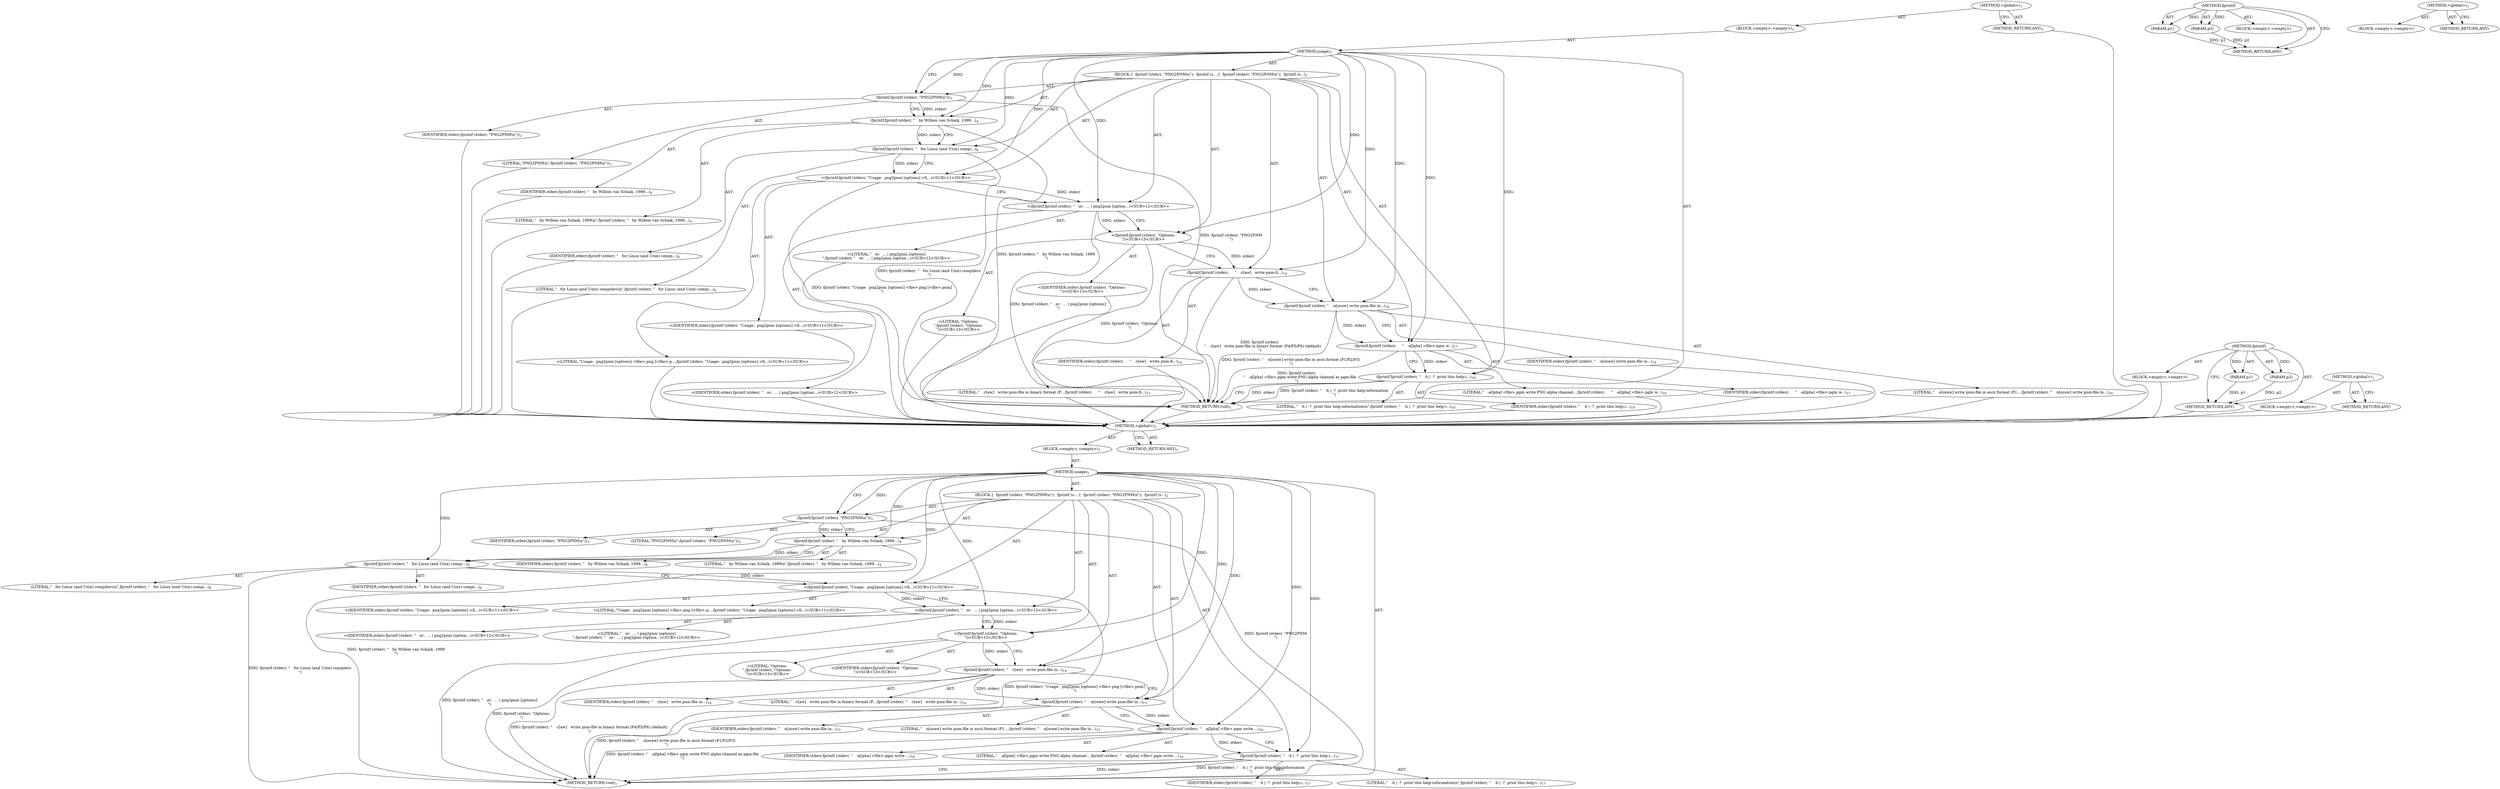 digraph "&lt;global&gt;" {
vulnerable_6 [label=<(METHOD,&lt;global&gt;)<SUB>1</SUB>>];
vulnerable_7 [label=<(BLOCK,&lt;empty&gt;,&lt;empty&gt;)<SUB>1</SUB>>];
vulnerable_8 [label=<(METHOD,usage)<SUB>1</SUB>>];
vulnerable_9 [label=<(BLOCK,{
  fprintf (stderr, &quot;PNG2PNM\n&quot;);
  fprintf (s...,{
  fprintf (stderr, &quot;PNG2PNM\n&quot;);
  fprintf (s...)<SUB>2</SUB>>];
vulnerable_10 [label=<(fprintf,fprintf (stderr, &quot;PNG2PNM\n&quot;))<SUB>3</SUB>>];
vulnerable_11 [label=<(IDENTIFIER,stderr,fprintf (stderr, &quot;PNG2PNM\n&quot;))<SUB>3</SUB>>];
vulnerable_12 [label=<(LITERAL,&quot;PNG2PNM\n&quot;,fprintf (stderr, &quot;PNG2PNM\n&quot;))<SUB>3</SUB>>];
vulnerable_13 [label=<(fprintf,fprintf (stderr, &quot;   by Willem van Schaik, 1999...)<SUB>4</SUB>>];
vulnerable_14 [label=<(IDENTIFIER,stderr,fprintf (stderr, &quot;   by Willem van Schaik, 1999...)<SUB>4</SUB>>];
vulnerable_15 [label=<(LITERAL,&quot;   by Willem van Schaik, 1999\n&quot;,fprintf (stderr, &quot;   by Willem van Schaik, 1999...)<SUB>4</SUB>>];
vulnerable_16 [label=<(fprintf,fprintf (stderr, &quot;   for Linux (and Unix) compi...)<SUB>8</SUB>>];
vulnerable_17 [label=<(IDENTIFIER,stderr,fprintf (stderr, &quot;   for Linux (and Unix) compi...)<SUB>8</SUB>>];
vulnerable_18 [label=<(LITERAL,&quot;   for Linux (and Unix) compilers\n&quot;,fprintf (stderr, &quot;   for Linux (and Unix) compi...)<SUB>8</SUB>>];
vulnerable_19 [label="<(fprintf,fprintf (stderr, &quot;Usage:  png2pnm [options] &lt;fi...)<SUB>11</SUB>>"];
vulnerable_20 [label="<(IDENTIFIER,stderr,fprintf (stderr, &quot;Usage:  png2pnm [options] &lt;fi...)<SUB>11</SUB>>"];
vulnerable_21 [label="<(LITERAL,&quot;Usage:  png2pnm [options] &lt;file&gt;.png [&lt;file&gt;.p...,fprintf (stderr, &quot;Usage:  png2pnm [options] &lt;fi...)<SUB>11</SUB>>"];
vulnerable_22 [label="<(fprintf,fprintf (stderr, &quot;   or:  ... | png2pnm [option...)<SUB>12</SUB>>"];
vulnerable_23 [label="<(IDENTIFIER,stderr,fprintf (stderr, &quot;   or:  ... | png2pnm [option...)<SUB>12</SUB>>"];
vulnerable_24 [label="<(LITERAL,&quot;   or:  ... | png2pnm [options]\n&quot;,fprintf (stderr, &quot;   or:  ... | png2pnm [option...)<SUB>12</SUB>>"];
vulnerable_25 [label="<(fprintf,fprintf (stderr, &quot;Options:\n&quot;))<SUB>13</SUB>>"];
vulnerable_26 [label="<(IDENTIFIER,stderr,fprintf (stderr, &quot;Options:\n&quot;))<SUB>13</SUB>>"];
vulnerable_27 [label="<(LITERAL,&quot;Options:\n&quot;,fprintf (stderr, &quot;Options:\n&quot;))<SUB>13</SUB>>"];
vulnerable_28 [label=<(fprintf,fprintf (stderr, &quot;   -r[aw]   write pnm-file in...)<SUB>14</SUB>>];
vulnerable_29 [label=<(IDENTIFIER,stderr,fprintf (stderr, &quot;   -r[aw]   write pnm-file in...)<SUB>14</SUB>>];
vulnerable_30 [label=<(LITERAL,&quot;   -r[aw]   write pnm-file in binary format (P...,fprintf (stderr, &quot;   -r[aw]   write pnm-file in...)<SUB>14</SUB>>];
vulnerable_31 [label=<(fprintf,fprintf (stderr, &quot;   -n[oraw] write pnm-file in...)<SUB>15</SUB>>];
vulnerable_32 [label=<(IDENTIFIER,stderr,fprintf (stderr, &quot;   -n[oraw] write pnm-file in...)<SUB>15</SUB>>];
vulnerable_33 [label=<(LITERAL,&quot;   -n[oraw] write pnm-file in ascii format (P1...,fprintf (stderr, &quot;   -n[oraw] write pnm-file in...)<SUB>15</SUB>>];
vulnerable_34 [label=<(fprintf,fprintf (stderr, &quot;   -a[lpha] &lt;file&gt;.pgm write ...)<SUB>16</SUB>>];
vulnerable_35 [label=<(IDENTIFIER,stderr,fprintf (stderr, &quot;   -a[lpha] &lt;file&gt;.pgm write ...)<SUB>16</SUB>>];
vulnerable_36 [label=<(LITERAL,&quot;   -a[lpha] &lt;file&gt;.pgm write PNG alpha channel...,fprintf (stderr, &quot;   -a[lpha] &lt;file&gt;.pgm write ...)<SUB>16</SUB>>];
vulnerable_37 [label=<(fprintf,fprintf (stderr, &quot;   -h | -?  print this help-i...)<SUB>17</SUB>>];
vulnerable_38 [label=<(IDENTIFIER,stderr,fprintf (stderr, &quot;   -h | -?  print this help-i...)<SUB>17</SUB>>];
vulnerable_39 [label=<(LITERAL,&quot;   -h | -?  print this help-information\n&quot;,fprintf (stderr, &quot;   -h | -?  print this help-i...)<SUB>17</SUB>>];
vulnerable_40 [label=<(METHOD_RETURN,void)<SUB>1</SUB>>];
vulnerable_42 [label=<(METHOD_RETURN,ANY)<SUB>1</SUB>>];
vulnerable_75 [label=<(METHOD,fprintf)>];
vulnerable_76 [label=<(PARAM,p1)>];
vulnerable_77 [label=<(PARAM,p2)>];
vulnerable_78 [label=<(BLOCK,&lt;empty&gt;,&lt;empty&gt;)>];
vulnerable_79 [label=<(METHOD_RETURN,ANY)>];
vulnerable_69 [label=<(METHOD,&lt;global&gt;)<SUB>1</SUB>>];
vulnerable_70 [label=<(BLOCK,&lt;empty&gt;,&lt;empty&gt;)>];
vulnerable_71 [label=<(METHOD_RETURN,ANY)>];
fixed_6 [label=<(METHOD,&lt;global&gt;)<SUB>1</SUB>>];
fixed_7 [label=<(BLOCK,&lt;empty&gt;,&lt;empty&gt;)<SUB>1</SUB>>];
fixed_8 [label=<(METHOD,usage)<SUB>1</SUB>>];
fixed_9 [label=<(BLOCK,{
  fprintf (stderr, &quot;PNG2PNM\n&quot;);
  fprintf (s...,{
  fprintf (stderr, &quot;PNG2PNM\n&quot;);
  fprintf (s...)<SUB>2</SUB>>];
fixed_10 [label=<(fprintf,fprintf (stderr, &quot;PNG2PNM\n&quot;))<SUB>3</SUB>>];
fixed_11 [label=<(IDENTIFIER,stderr,fprintf (stderr, &quot;PNG2PNM\n&quot;))<SUB>3</SUB>>];
fixed_12 [label=<(LITERAL,&quot;PNG2PNM\n&quot;,fprintf (stderr, &quot;PNG2PNM\n&quot;))<SUB>3</SUB>>];
fixed_13 [label=<(fprintf,fprintf (stderr, &quot;   by Willem van Schaik, 1999...)<SUB>4</SUB>>];
fixed_14 [label=<(IDENTIFIER,stderr,fprintf (stderr, &quot;   by Willem van Schaik, 1999...)<SUB>4</SUB>>];
fixed_15 [label=<(LITERAL,&quot;   by Willem van Schaik, 1999\n&quot;,fprintf (stderr, &quot;   by Willem van Schaik, 1999...)<SUB>4</SUB>>];
fixed_16 [label=<(fprintf,fprintf (stderr, &quot;   for Linux (and Unix) compi...)<SUB>8</SUB>>];
fixed_17 [label=<(IDENTIFIER,stderr,fprintf (stderr, &quot;   for Linux (and Unix) compi...)<SUB>8</SUB>>];
fixed_18 [label=<(LITERAL,&quot;   for Linux (and Unix) compilers\n&quot;,fprintf (stderr, &quot;   for Linux (and Unix) compi...)<SUB>8</SUB>>];
fixed_19 [label="<(fprintf,fprintf (stderr, &quot;Usage:  png2pnm [options] &lt;fi...)<SUB>11</SUB>>"];
fixed_20 [label="<(IDENTIFIER,stderr,fprintf (stderr, &quot;Usage:  png2pnm [options] &lt;fi...)<SUB>11</SUB>>"];
fixed_21 [label="<(LITERAL,&quot;Usage:  png2pnm [options] &lt;file&gt;.png [&lt;file&gt;.p...,fprintf (stderr, &quot;Usage:  png2pnm [options] &lt;fi...)<SUB>11</SUB>>"];
fixed_22 [label="<(fprintf,fprintf (stderr, &quot;   or:  ... | png2pnm [option...)<SUB>12</SUB>>"];
fixed_23 [label="<(IDENTIFIER,stderr,fprintf (stderr, &quot;   or:  ... | png2pnm [option...)<SUB>12</SUB>>"];
fixed_24 [label="<(LITERAL,&quot;   or:  ... | png2pnm [options]\n&quot;,fprintf (stderr, &quot;   or:  ... | png2pnm [option...)<SUB>12</SUB>>"];
fixed_25 [label="<(fprintf,fprintf (stderr, &quot;Options:\n&quot;))<SUB>13</SUB>>"];
fixed_26 [label="<(IDENTIFIER,stderr,fprintf (stderr, &quot;Options:\n&quot;))<SUB>13</SUB>>"];
fixed_27 [label="<(LITERAL,&quot;Options:\n&quot;,fprintf (stderr, &quot;Options:\n&quot;))<SUB>13</SUB>>"];
fixed_28 [label=<(fprintf,fprintf (stderr,
     &quot;   -r[aw]   write pnm-fi...)<SUB>14</SUB>>];
fixed_29 [label=<(IDENTIFIER,stderr,fprintf (stderr,
     &quot;   -r[aw]   write pnm-fi...)<SUB>14</SUB>>];
fixed_30 [label=<(LITERAL,&quot;   -r[aw]   write pnm-file in binary format (P...,fprintf (stderr,
     &quot;   -r[aw]   write pnm-fi...)<SUB>15</SUB>>];
fixed_31 [label=<(fprintf,fprintf (stderr, &quot;   -n[oraw] write pnm-file in...)<SUB>16</SUB>>];
fixed_32 [label=<(IDENTIFIER,stderr,fprintf (stderr, &quot;   -n[oraw] write pnm-file in...)<SUB>16</SUB>>];
fixed_33 [label=<(LITERAL,&quot;   -n[oraw] write pnm-file in ascii format (P1...,fprintf (stderr, &quot;   -n[oraw] write pnm-file in...)<SUB>16</SUB>>];
fixed_34 [label=<(fprintf,fprintf (stderr,
     &quot;   -a[lpha] &lt;file&gt;.pgm w...)<SUB>17</SUB>>];
fixed_35 [label=<(IDENTIFIER,stderr,fprintf (stderr,
     &quot;   -a[lpha] &lt;file&gt;.pgm w...)<SUB>17</SUB>>];
fixed_36 [label=<(LITERAL,&quot;   -a[lpha] &lt;file&gt;.pgm write PNG alpha channel...,fprintf (stderr,
     &quot;   -a[lpha] &lt;file&gt;.pgm w...)<SUB>18</SUB>>];
fixed_37 [label=<(fprintf,fprintf (stderr, &quot;   -h | -?  print this help-i...)<SUB>19</SUB>>];
fixed_38 [label=<(IDENTIFIER,stderr,fprintf (stderr, &quot;   -h | -?  print this help-i...)<SUB>19</SUB>>];
fixed_39 [label=<(LITERAL,&quot;   -h | -?  print this help-information\n&quot;,fprintf (stderr, &quot;   -h | -?  print this help-i...)<SUB>19</SUB>>];
fixed_40 [label=<(METHOD_RETURN,void)<SUB>1</SUB>>];
fixed_42 [label=<(METHOD_RETURN,ANY)<SUB>1</SUB>>];
fixed_75 [label=<(METHOD,fprintf)>];
fixed_76 [label=<(PARAM,p1)>];
fixed_77 [label=<(PARAM,p2)>];
fixed_78 [label=<(BLOCK,&lt;empty&gt;,&lt;empty&gt;)>];
fixed_79 [label=<(METHOD_RETURN,ANY)>];
fixed_69 [label=<(METHOD,&lt;global&gt;)<SUB>1</SUB>>];
fixed_70 [label=<(BLOCK,&lt;empty&gt;,&lt;empty&gt;)>];
fixed_71 [label=<(METHOD_RETURN,ANY)>];
vulnerable_6 -> vulnerable_7  [key=0, label="AST: "];
vulnerable_6 -> vulnerable_42  [key=0, label="AST: "];
vulnerable_6 -> vulnerable_42  [key=1, label="CFG: "];
vulnerable_7 -> vulnerable_8  [key=0, label="AST: "];
vulnerable_8 -> vulnerable_9  [key=0, label="AST: "];
vulnerable_8 -> vulnerable_40  [key=0, label="AST: "];
vulnerable_8 -> vulnerable_10  [key=0, label="CFG: "];
vulnerable_8 -> vulnerable_10  [key=1, label="DDG: "];
vulnerable_8 -> vulnerable_13  [key=0, label="DDG: "];
vulnerable_8 -> vulnerable_16  [key=0, label="DDG: "];
vulnerable_8 -> vulnerable_19  [key=0, label="DDG: "];
vulnerable_8 -> vulnerable_22  [key=0, label="DDG: "];
vulnerable_8 -> vulnerable_25  [key=0, label="DDG: "];
vulnerable_8 -> vulnerable_28  [key=0, label="DDG: "];
vulnerable_8 -> vulnerable_31  [key=0, label="DDG: "];
vulnerable_8 -> vulnerable_34  [key=0, label="DDG: "];
vulnerable_8 -> vulnerable_37  [key=0, label="DDG: "];
vulnerable_9 -> vulnerable_10  [key=0, label="AST: "];
vulnerable_9 -> vulnerable_13  [key=0, label="AST: "];
vulnerable_9 -> vulnerable_16  [key=0, label="AST: "];
vulnerable_9 -> vulnerable_19  [key=0, label="AST: "];
vulnerable_9 -> vulnerable_22  [key=0, label="AST: "];
vulnerable_9 -> vulnerable_25  [key=0, label="AST: "];
vulnerable_9 -> vulnerable_28  [key=0, label="AST: "];
vulnerable_9 -> vulnerable_31  [key=0, label="AST: "];
vulnerable_9 -> vulnerable_34  [key=0, label="AST: "];
vulnerable_9 -> vulnerable_37  [key=0, label="AST: "];
vulnerable_10 -> vulnerable_11  [key=0, label="AST: "];
vulnerable_10 -> vulnerable_12  [key=0, label="AST: "];
vulnerable_10 -> vulnerable_13  [key=0, label="CFG: "];
vulnerable_10 -> vulnerable_13  [key=1, label="DDG: stderr"];
vulnerable_10 -> vulnerable_40  [key=0, label="DDG: fprintf (stderr, &quot;PNG2PNM\n&quot;)"];
vulnerable_13 -> vulnerable_14  [key=0, label="AST: "];
vulnerable_13 -> vulnerable_15  [key=0, label="AST: "];
vulnerable_13 -> vulnerable_16  [key=0, label="CFG: "];
vulnerable_13 -> vulnerable_16  [key=1, label="DDG: stderr"];
vulnerable_13 -> vulnerable_40  [key=0, label="DDG: fprintf (stderr, &quot;   by Willem van Schaik, 1999\n&quot;)"];
vulnerable_16 -> vulnerable_17  [key=0, label="AST: "];
vulnerable_16 -> vulnerable_18  [key=0, label="AST: "];
vulnerable_16 -> vulnerable_19  [key=0, label="CFG: "];
vulnerable_16 -> vulnerable_19  [key=1, label="DDG: stderr"];
vulnerable_16 -> vulnerable_40  [key=0, label="DDG: fprintf (stderr, &quot;   for Linux (and Unix) compilers\n&quot;)"];
vulnerable_19 -> vulnerable_20  [key=0, label="AST: "];
vulnerable_19 -> vulnerable_21  [key=0, label="AST: "];
vulnerable_19 -> vulnerable_22  [key=0, label="CFG: "];
vulnerable_19 -> vulnerable_22  [key=1, label="DDG: stderr"];
vulnerable_19 -> vulnerable_40  [key=0, label="DDG: fprintf (stderr, &quot;Usage:  png2pnm [options] &lt;file&gt;.png [&lt;file&gt;.pnm]\n&quot;)"];
vulnerable_22 -> vulnerable_23  [key=0, label="AST: "];
vulnerable_22 -> vulnerable_24  [key=0, label="AST: "];
vulnerable_22 -> vulnerable_25  [key=0, label="CFG: "];
vulnerable_22 -> vulnerable_25  [key=1, label="DDG: stderr"];
vulnerable_22 -> vulnerable_40  [key=0, label="DDG: fprintf (stderr, &quot;   or:  ... | png2pnm [options]\n&quot;)"];
vulnerable_25 -> vulnerable_26  [key=0, label="AST: "];
vulnerable_25 -> vulnerable_27  [key=0, label="AST: "];
vulnerable_25 -> vulnerable_28  [key=0, label="CFG: "];
vulnerable_25 -> vulnerable_28  [key=1, label="DDG: stderr"];
vulnerable_25 -> vulnerable_40  [key=0, label="DDG: fprintf (stderr, &quot;Options:\n&quot;)"];
vulnerable_28 -> vulnerable_29  [key=0, label="AST: "];
vulnerable_28 -> vulnerable_30  [key=0, label="AST: "];
vulnerable_28 -> vulnerable_31  [key=0, label="CFG: "];
vulnerable_28 -> vulnerable_31  [key=1, label="DDG: stderr"];
vulnerable_28 -> vulnerable_40  [key=0, label="DDG: fprintf (stderr, &quot;   -r[aw]   write pnm-file in binary format (P4/P5/P6) (default)\n&quot;)"];
vulnerable_31 -> vulnerable_32  [key=0, label="AST: "];
vulnerable_31 -> vulnerable_33  [key=0, label="AST: "];
vulnerable_31 -> vulnerable_34  [key=0, label="CFG: "];
vulnerable_31 -> vulnerable_34  [key=1, label="DDG: stderr"];
vulnerable_31 -> vulnerable_40  [key=0, label="DDG: fprintf (stderr, &quot;   -n[oraw] write pnm-file in ascii format (P1/P2/P3)\n&quot;)"];
vulnerable_34 -> vulnerable_35  [key=0, label="AST: "];
vulnerable_34 -> vulnerable_36  [key=0, label="AST: "];
vulnerable_34 -> vulnerable_37  [key=0, label="CFG: "];
vulnerable_34 -> vulnerable_37  [key=1, label="DDG: stderr"];
vulnerable_34 -> vulnerable_40  [key=0, label="DDG: fprintf (stderr, &quot;   -a[lpha] &lt;file&gt;.pgm write PNG alpha channel as pgm-file\n&quot;)"];
vulnerable_37 -> vulnerable_38  [key=0, label="AST: "];
vulnerable_37 -> vulnerable_39  [key=0, label="AST: "];
vulnerable_37 -> vulnerable_40  [key=0, label="CFG: "];
vulnerable_37 -> vulnerable_40  [key=1, label="DDG: stderr"];
vulnerable_37 -> vulnerable_40  [key=2, label="DDG: fprintf (stderr, &quot;   -h | -?  print this help-information\n&quot;)"];
vulnerable_75 -> vulnerable_76  [key=0, label="AST: "];
vulnerable_75 -> vulnerable_76  [key=1, label="DDG: "];
vulnerable_75 -> vulnerable_78  [key=0, label="AST: "];
vulnerable_75 -> vulnerable_77  [key=0, label="AST: "];
vulnerable_75 -> vulnerable_77  [key=1, label="DDG: "];
vulnerable_75 -> vulnerable_79  [key=0, label="AST: "];
vulnerable_75 -> vulnerable_79  [key=1, label="CFG: "];
vulnerable_76 -> vulnerable_79  [key=0, label="DDG: p1"];
vulnerable_77 -> vulnerable_79  [key=0, label="DDG: p2"];
vulnerable_69 -> vulnerable_70  [key=0, label="AST: "];
vulnerable_69 -> vulnerable_71  [key=0, label="AST: "];
vulnerable_69 -> vulnerable_71  [key=1, label="CFG: "];
fixed_6 -> fixed_7  [key=0, label="AST: "];
fixed_6 -> fixed_42  [key=0, label="AST: "];
fixed_6 -> fixed_42  [key=1, label="CFG: "];
fixed_7 -> fixed_8  [key=0, label="AST: "];
fixed_8 -> fixed_9  [key=0, label="AST: "];
fixed_8 -> fixed_40  [key=0, label="AST: "];
fixed_8 -> fixed_10  [key=0, label="CFG: "];
fixed_8 -> fixed_10  [key=1, label="DDG: "];
fixed_8 -> fixed_13  [key=0, label="DDG: "];
fixed_8 -> fixed_16  [key=0, label="DDG: "];
fixed_8 -> fixed_19  [key=0, label="DDG: "];
fixed_8 -> fixed_22  [key=0, label="DDG: "];
fixed_8 -> fixed_25  [key=0, label="DDG: "];
fixed_8 -> fixed_28  [key=0, label="DDG: "];
fixed_8 -> fixed_31  [key=0, label="DDG: "];
fixed_8 -> fixed_34  [key=0, label="DDG: "];
fixed_8 -> fixed_37  [key=0, label="DDG: "];
fixed_9 -> fixed_10  [key=0, label="AST: "];
fixed_9 -> fixed_13  [key=0, label="AST: "];
fixed_9 -> fixed_16  [key=0, label="AST: "];
fixed_9 -> fixed_19  [key=0, label="AST: "];
fixed_9 -> fixed_22  [key=0, label="AST: "];
fixed_9 -> fixed_25  [key=0, label="AST: "];
fixed_9 -> fixed_28  [key=0, label="AST: "];
fixed_9 -> fixed_31  [key=0, label="AST: "];
fixed_9 -> fixed_34  [key=0, label="AST: "];
fixed_9 -> fixed_37  [key=0, label="AST: "];
fixed_10 -> fixed_11  [key=0, label="AST: "];
fixed_10 -> fixed_12  [key=0, label="AST: "];
fixed_10 -> fixed_13  [key=0, label="CFG: "];
fixed_10 -> fixed_13  [key=1, label="DDG: stderr"];
fixed_10 -> fixed_40  [key=0, label="DDG: fprintf (stderr, &quot;PNG2PNM\n&quot;)"];
fixed_11 -> vulnerable_6  [key=0];
fixed_12 -> vulnerable_6  [key=0];
fixed_13 -> fixed_14  [key=0, label="AST: "];
fixed_13 -> fixed_15  [key=0, label="AST: "];
fixed_13 -> fixed_16  [key=0, label="CFG: "];
fixed_13 -> fixed_16  [key=1, label="DDG: stderr"];
fixed_13 -> fixed_40  [key=0, label="DDG: fprintf (stderr, &quot;   by Willem van Schaik, 1999\n&quot;)"];
fixed_14 -> vulnerable_6  [key=0];
fixed_15 -> vulnerable_6  [key=0];
fixed_16 -> fixed_17  [key=0, label="AST: "];
fixed_16 -> fixed_18  [key=0, label="AST: "];
fixed_16 -> fixed_19  [key=0, label="CFG: "];
fixed_16 -> fixed_19  [key=1, label="DDG: stderr"];
fixed_16 -> fixed_40  [key=0, label="DDG: fprintf (stderr, &quot;   for Linux (and Unix) compilers\n&quot;)"];
fixed_17 -> vulnerable_6  [key=0];
fixed_18 -> vulnerable_6  [key=0];
fixed_19 -> fixed_20  [key=0, label="AST: "];
fixed_19 -> fixed_21  [key=0, label="AST: "];
fixed_19 -> fixed_22  [key=0, label="CFG: "];
fixed_19 -> fixed_22  [key=1, label="DDG: stderr"];
fixed_19 -> fixed_40  [key=0, label="DDG: fprintf (stderr, &quot;Usage:  png2pnm [options] &lt;file&gt;.png [&lt;file&gt;.pnm]\n&quot;)"];
fixed_20 -> vulnerable_6  [key=0];
fixed_21 -> vulnerable_6  [key=0];
fixed_22 -> fixed_23  [key=0, label="AST: "];
fixed_22 -> fixed_24  [key=0, label="AST: "];
fixed_22 -> fixed_25  [key=0, label="CFG: "];
fixed_22 -> fixed_25  [key=1, label="DDG: stderr"];
fixed_22 -> fixed_40  [key=0, label="DDG: fprintf (stderr, &quot;   or:  ... | png2pnm [options]\n&quot;)"];
fixed_23 -> vulnerable_6  [key=0];
fixed_24 -> vulnerable_6  [key=0];
fixed_25 -> fixed_26  [key=0, label="AST: "];
fixed_25 -> fixed_27  [key=0, label="AST: "];
fixed_25 -> fixed_28  [key=0, label="CFG: "];
fixed_25 -> fixed_28  [key=1, label="DDG: stderr"];
fixed_25 -> fixed_40  [key=0, label="DDG: fprintf (stderr, &quot;Options:\n&quot;)"];
fixed_26 -> vulnerable_6  [key=0];
fixed_27 -> vulnerable_6  [key=0];
fixed_28 -> fixed_29  [key=0, label="AST: "];
fixed_28 -> fixed_30  [key=0, label="AST: "];
fixed_28 -> fixed_31  [key=0, label="CFG: "];
fixed_28 -> fixed_31  [key=1, label="DDG: stderr"];
fixed_28 -> fixed_40  [key=0, label="DDG: fprintf (stderr,
     &quot;   -r[aw]   write pnm-file in binary format (P4/P5/P6) (default)\n&quot;)"];
fixed_29 -> vulnerable_6  [key=0];
fixed_30 -> vulnerable_6  [key=0];
fixed_31 -> fixed_32  [key=0, label="AST: "];
fixed_31 -> fixed_33  [key=0, label="AST: "];
fixed_31 -> fixed_34  [key=0, label="CFG: "];
fixed_31 -> fixed_34  [key=1, label="DDG: stderr"];
fixed_31 -> fixed_40  [key=0, label="DDG: fprintf (stderr, &quot;   -n[oraw] write pnm-file in ascii format (P1/P2/P3)\n&quot;)"];
fixed_32 -> vulnerable_6  [key=0];
fixed_33 -> vulnerable_6  [key=0];
fixed_34 -> fixed_35  [key=0, label="AST: "];
fixed_34 -> fixed_36  [key=0, label="AST: "];
fixed_34 -> fixed_37  [key=0, label="CFG: "];
fixed_34 -> fixed_37  [key=1, label="DDG: stderr"];
fixed_34 -> fixed_40  [key=0, label="DDG: fprintf (stderr,
     &quot;   -a[lpha] &lt;file&gt;.pgm write PNG alpha channel as pgm-file\n&quot;)"];
fixed_35 -> vulnerable_6  [key=0];
fixed_36 -> vulnerable_6  [key=0];
fixed_37 -> fixed_38  [key=0, label="AST: "];
fixed_37 -> fixed_39  [key=0, label="AST: "];
fixed_37 -> fixed_40  [key=0, label="CFG: "];
fixed_37 -> fixed_40  [key=1, label="DDG: stderr"];
fixed_37 -> fixed_40  [key=2, label="DDG: fprintf (stderr, &quot;   -h | -?  print this help-information\n&quot;)"];
fixed_38 -> vulnerable_6  [key=0];
fixed_39 -> vulnerable_6  [key=0];
fixed_40 -> vulnerable_6  [key=0];
fixed_42 -> vulnerable_6  [key=0];
fixed_75 -> fixed_76  [key=0, label="AST: "];
fixed_75 -> fixed_76  [key=1, label="DDG: "];
fixed_75 -> fixed_78  [key=0, label="AST: "];
fixed_75 -> fixed_77  [key=0, label="AST: "];
fixed_75 -> fixed_77  [key=1, label="DDG: "];
fixed_75 -> fixed_79  [key=0, label="AST: "];
fixed_75 -> fixed_79  [key=1, label="CFG: "];
fixed_76 -> fixed_79  [key=0, label="DDG: p1"];
fixed_77 -> fixed_79  [key=0, label="DDG: p2"];
fixed_78 -> vulnerable_6  [key=0];
fixed_79 -> vulnerable_6  [key=0];
fixed_69 -> fixed_70  [key=0, label="AST: "];
fixed_69 -> fixed_71  [key=0, label="AST: "];
fixed_69 -> fixed_71  [key=1, label="CFG: "];
fixed_70 -> vulnerable_6  [key=0];
fixed_71 -> vulnerable_6  [key=0];
}
